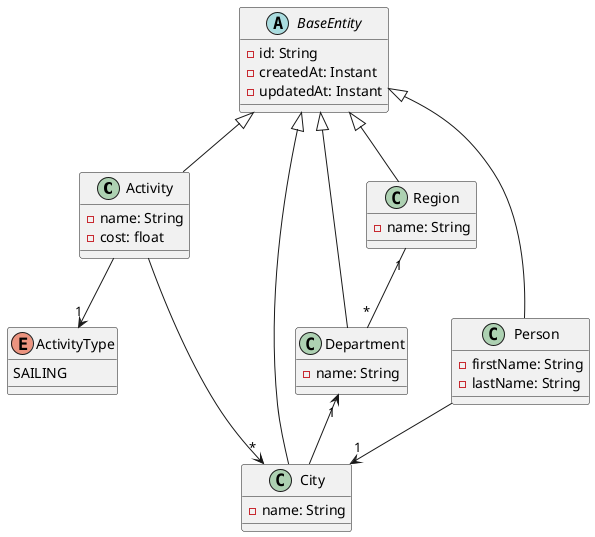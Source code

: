 @startuml

class Activity {
    -name: String
    -cost: float
}
enum ActivityType {
    SAILING
}
abstract class BaseEntity {
    -id: String
    -createdAt: Instant
    -updatedAt: Instant
}
class City {
    -name: String
}
class Department {
    -name: String
}
class Person {
    -firstName: String
    -lastName: String
}
class Region {
    -name: String
}

BaseEntity <|-- Activity
BaseEntity <|-- City
BaseEntity <|-- Department
BaseEntity <|-- Person
BaseEntity <|-- Region
Activity --> "*" City
Activity --> "1" ActivityType
Person --> "1" City
Department "1" <-- City
Region "1" -- "*" Department
@enduml